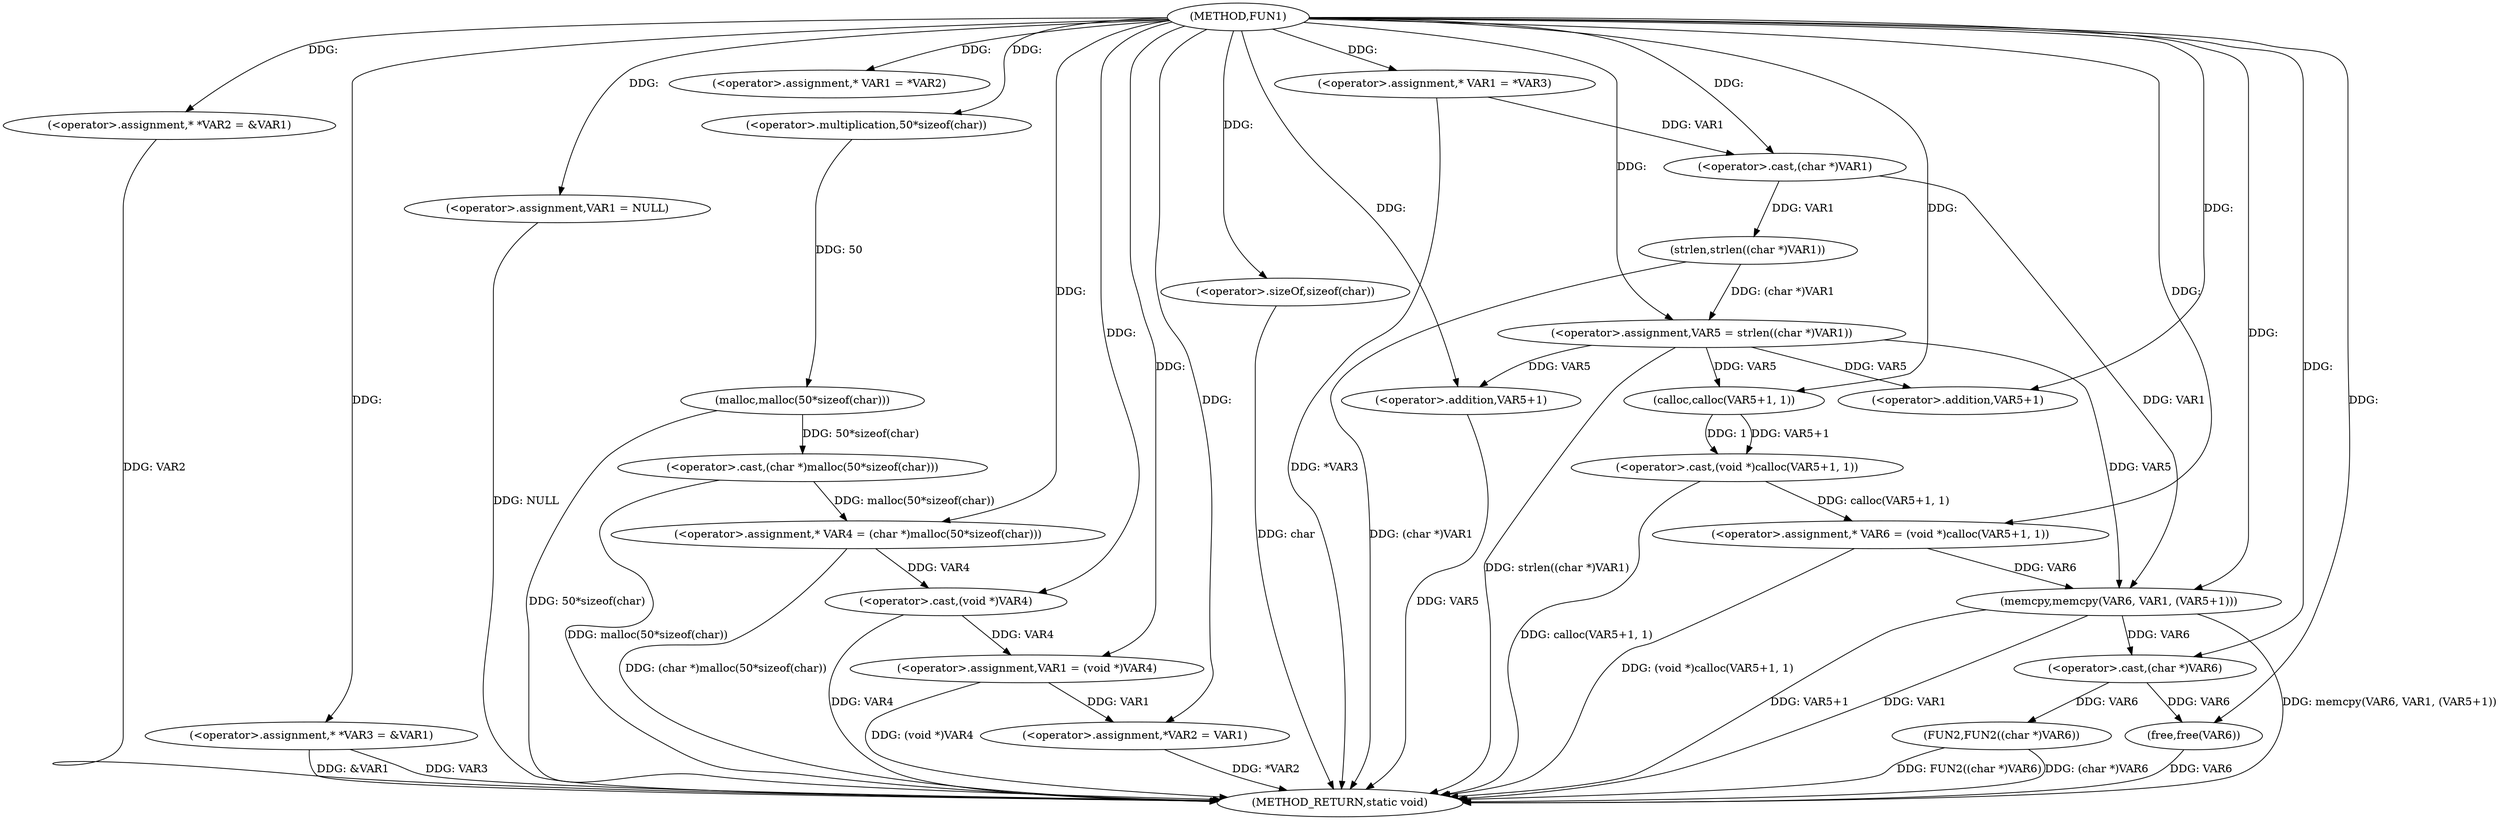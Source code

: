 digraph FUN1 {  
"1000100" [label = "(METHOD,FUN1)" ]
"1000178" [label = "(METHOD_RETURN,static void)" ]
"1000104" [label = "(<operator>.assignment,* *VAR2 = &VAR1)" ]
"1000109" [label = "(<operator>.assignment,* *VAR3 = &VAR1)" ]
"1000113" [label = "(<operator>.assignment,VAR1 = NULL)" ]
"1000118" [label = "(<operator>.assignment,* VAR1 = *VAR2)" ]
"1000124" [label = "(<operator>.assignment,* VAR4 = (char *)malloc(50*sizeof(char)))" ]
"1000126" [label = "(<operator>.cast,(char *)malloc(50*sizeof(char)))" ]
"1000128" [label = "(malloc,malloc(50*sizeof(char)))" ]
"1000129" [label = "(<operator>.multiplication,50*sizeof(char))" ]
"1000131" [label = "(<operator>.sizeOf,sizeof(char))" ]
"1000133" [label = "(<operator>.assignment,VAR1 = (void *)VAR4)" ]
"1000135" [label = "(<operator>.cast,(void *)VAR4)" ]
"1000138" [label = "(<operator>.assignment,*VAR2 = VAR1)" ]
"1000144" [label = "(<operator>.assignment,* VAR1 = *VAR3)" ]
"1000150" [label = "(<operator>.assignment,VAR5 = strlen((char *)VAR1))" ]
"1000152" [label = "(strlen,strlen((char *)VAR1))" ]
"1000153" [label = "(<operator>.cast,(char *)VAR1)" ]
"1000157" [label = "(<operator>.assignment,* VAR6 = (void *)calloc(VAR5+1, 1))" ]
"1000159" [label = "(<operator>.cast,(void *)calloc(VAR5+1, 1))" ]
"1000161" [label = "(calloc,calloc(VAR5+1, 1))" ]
"1000162" [label = "(<operator>.addition,VAR5+1)" ]
"1000166" [label = "(memcpy,memcpy(VAR6, VAR1, (VAR5+1)))" ]
"1000169" [label = "(<operator>.addition,VAR5+1)" ]
"1000172" [label = "(FUN2,FUN2((char *)VAR6))" ]
"1000173" [label = "(<operator>.cast,(char *)VAR6)" ]
"1000176" [label = "(free,free(VAR6))" ]
  "1000157" -> "1000178"  [ label = "DDG: (void *)calloc(VAR5+1, 1)"] 
  "1000172" -> "1000178"  [ label = "DDG: FUN2((char *)VAR6)"] 
  "1000166" -> "1000178"  [ label = "DDG: VAR5+1"] 
  "1000104" -> "1000178"  [ label = "DDG: VAR2"] 
  "1000113" -> "1000178"  [ label = "DDG: NULL"] 
  "1000152" -> "1000178"  [ label = "DDG: (char *)VAR1"] 
  "1000144" -> "1000178"  [ label = "DDG: *VAR3"] 
  "1000166" -> "1000178"  [ label = "DDG: VAR1"] 
  "1000124" -> "1000178"  [ label = "DDG: (char *)malloc(50*sizeof(char))"] 
  "1000131" -> "1000178"  [ label = "DDG: char"] 
  "1000138" -> "1000178"  [ label = "DDG: *VAR2"] 
  "1000166" -> "1000178"  [ label = "DDG: memcpy(VAR6, VAR1, (VAR5+1))"] 
  "1000150" -> "1000178"  [ label = "DDG: strlen((char *)VAR1)"] 
  "1000128" -> "1000178"  [ label = "DDG: 50*sizeof(char)"] 
  "1000133" -> "1000178"  [ label = "DDG: (void *)VAR4"] 
  "1000109" -> "1000178"  [ label = "DDG: VAR3"] 
  "1000172" -> "1000178"  [ label = "DDG: (char *)VAR6"] 
  "1000176" -> "1000178"  [ label = "DDG: VAR6"] 
  "1000169" -> "1000178"  [ label = "DDG: VAR5"] 
  "1000126" -> "1000178"  [ label = "DDG: malloc(50*sizeof(char))"] 
  "1000109" -> "1000178"  [ label = "DDG: &VAR1"] 
  "1000159" -> "1000178"  [ label = "DDG: calloc(VAR5+1, 1)"] 
  "1000135" -> "1000178"  [ label = "DDG: VAR4"] 
  "1000100" -> "1000104"  [ label = "DDG: "] 
  "1000100" -> "1000109"  [ label = "DDG: "] 
  "1000100" -> "1000113"  [ label = "DDG: "] 
  "1000100" -> "1000118"  [ label = "DDG: "] 
  "1000126" -> "1000124"  [ label = "DDG: malloc(50*sizeof(char))"] 
  "1000100" -> "1000124"  [ label = "DDG: "] 
  "1000128" -> "1000126"  [ label = "DDG: 50*sizeof(char)"] 
  "1000129" -> "1000128"  [ label = "DDG: 50"] 
  "1000100" -> "1000129"  [ label = "DDG: "] 
  "1000100" -> "1000131"  [ label = "DDG: "] 
  "1000135" -> "1000133"  [ label = "DDG: VAR4"] 
  "1000100" -> "1000133"  [ label = "DDG: "] 
  "1000124" -> "1000135"  [ label = "DDG: VAR4"] 
  "1000100" -> "1000135"  [ label = "DDG: "] 
  "1000133" -> "1000138"  [ label = "DDG: VAR1"] 
  "1000100" -> "1000138"  [ label = "DDG: "] 
  "1000100" -> "1000144"  [ label = "DDG: "] 
  "1000152" -> "1000150"  [ label = "DDG: (char *)VAR1"] 
  "1000100" -> "1000150"  [ label = "DDG: "] 
  "1000153" -> "1000152"  [ label = "DDG: VAR1"] 
  "1000144" -> "1000153"  [ label = "DDG: VAR1"] 
  "1000100" -> "1000153"  [ label = "DDG: "] 
  "1000159" -> "1000157"  [ label = "DDG: calloc(VAR5+1, 1)"] 
  "1000100" -> "1000157"  [ label = "DDG: "] 
  "1000161" -> "1000159"  [ label = "DDG: VAR5+1"] 
  "1000161" -> "1000159"  [ label = "DDG: 1"] 
  "1000150" -> "1000161"  [ label = "DDG: VAR5"] 
  "1000100" -> "1000161"  [ label = "DDG: "] 
  "1000150" -> "1000162"  [ label = "DDG: VAR5"] 
  "1000100" -> "1000162"  [ label = "DDG: "] 
  "1000157" -> "1000166"  [ label = "DDG: VAR6"] 
  "1000100" -> "1000166"  [ label = "DDG: "] 
  "1000153" -> "1000166"  [ label = "DDG: VAR1"] 
  "1000150" -> "1000166"  [ label = "DDG: VAR5"] 
  "1000100" -> "1000169"  [ label = "DDG: "] 
  "1000150" -> "1000169"  [ label = "DDG: VAR5"] 
  "1000173" -> "1000172"  [ label = "DDG: VAR6"] 
  "1000166" -> "1000173"  [ label = "DDG: VAR6"] 
  "1000100" -> "1000173"  [ label = "DDG: "] 
  "1000173" -> "1000176"  [ label = "DDG: VAR6"] 
  "1000100" -> "1000176"  [ label = "DDG: "] 
}
